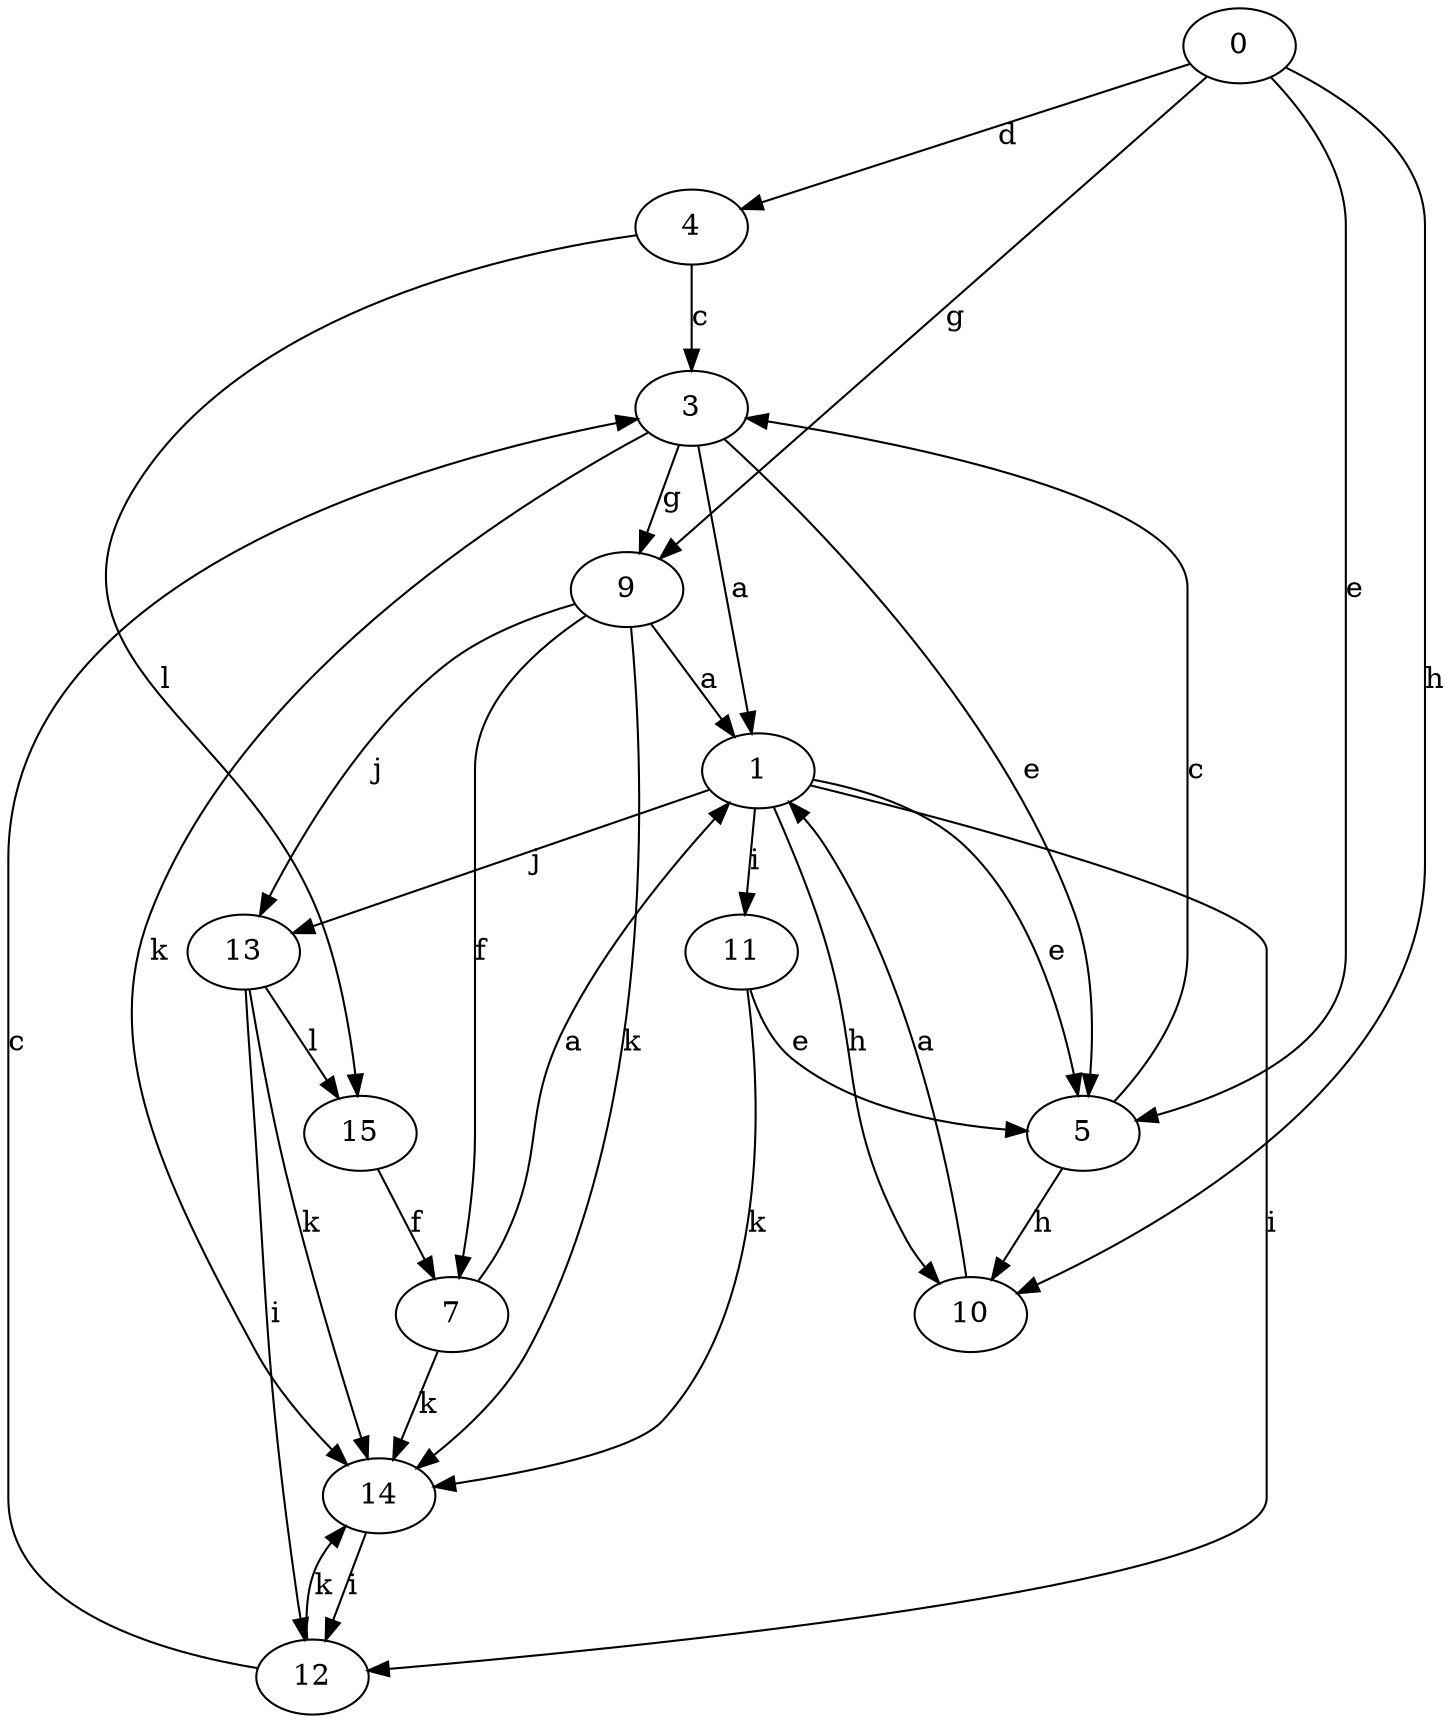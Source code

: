 strict digraph  {
0;
1;
3;
4;
5;
7;
9;
10;
11;
12;
13;
14;
15;
0 -> 4  [label=d];
0 -> 5  [label=e];
0 -> 9  [label=g];
0 -> 10  [label=h];
1 -> 5  [label=e];
1 -> 10  [label=h];
1 -> 11  [label=i];
1 -> 12  [label=i];
1 -> 13  [label=j];
3 -> 1  [label=a];
3 -> 5  [label=e];
3 -> 9  [label=g];
3 -> 14  [label=k];
4 -> 3  [label=c];
4 -> 15  [label=l];
5 -> 3  [label=c];
5 -> 10  [label=h];
7 -> 1  [label=a];
7 -> 14  [label=k];
9 -> 1  [label=a];
9 -> 7  [label=f];
9 -> 13  [label=j];
9 -> 14  [label=k];
10 -> 1  [label=a];
11 -> 5  [label=e];
11 -> 14  [label=k];
12 -> 3  [label=c];
12 -> 14  [label=k];
13 -> 12  [label=i];
13 -> 14  [label=k];
13 -> 15  [label=l];
14 -> 12  [label=i];
15 -> 7  [label=f];
}
